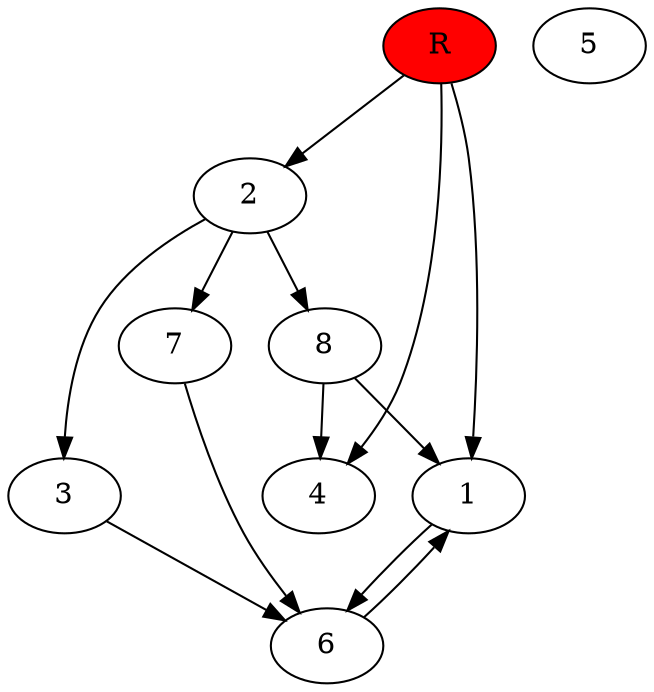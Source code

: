 digraph prb41607 {
	1
	2
	3
	4
	5
	6
	7
	8
	R [fillcolor="#ff0000" style=filled]
	1 -> 6
	2 -> 3
	2 -> 7
	2 -> 8
	3 -> 6
	6 -> 1
	7 -> 6
	8 -> 1
	8 -> 4
	R -> 1
	R -> 2
	R -> 4
}
